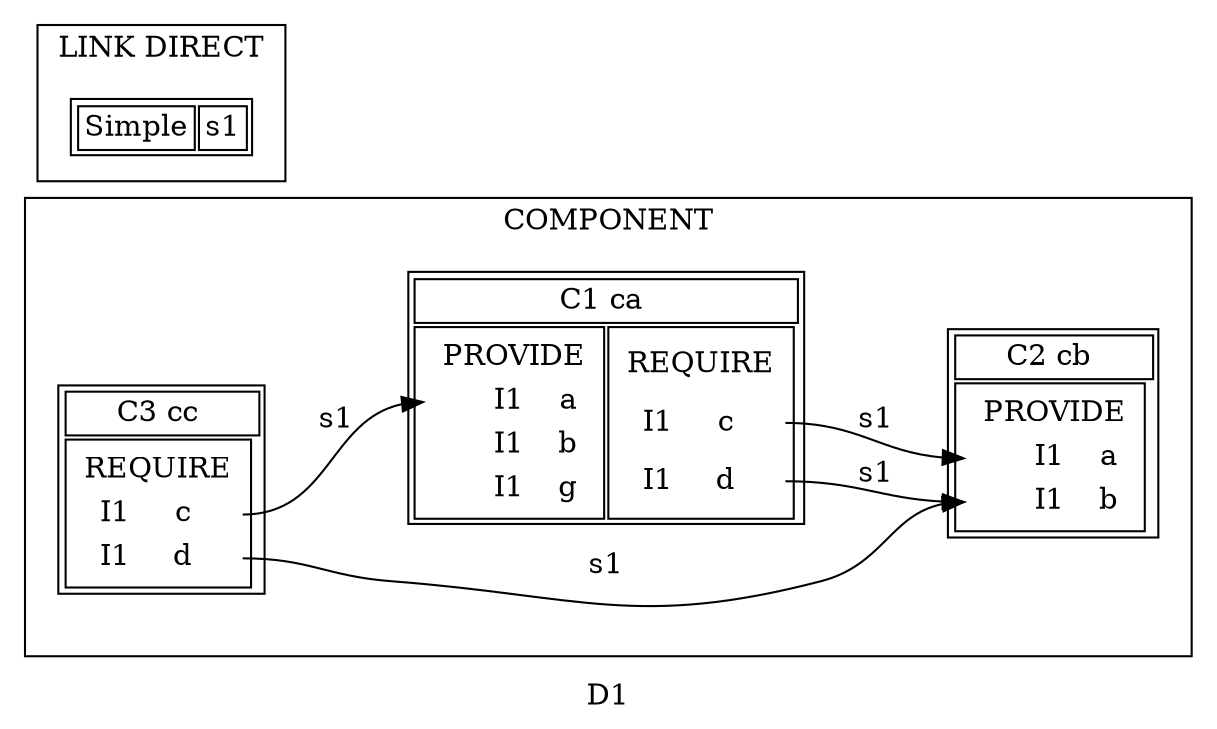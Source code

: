 digraph{

    label="D1"

    node [shape=plaintext];

    subgraph clusterCOMPONENT {
        label="COMPONENT";


ca [label=< <table>
  <tr>
  <td colspan="3" HREF="https://www.lapin.fr/C1">C1 ca </td>
  </tr>
  <tr>
  
    <td>
      <table BORDER="0">
        <tr>
          <td colspan="3"> PROVIDE</td>
        </tr>
        
        <tr>
          <td PORT="a"></td>
          <td HREF="https://www.lapin.fr/I1">I1</td>
          <td>a</td>
        </tr>
        
        <tr>
          <td PORT="b"></td>
          <td HREF="https://www.lapin.fr/I1">I1</td>
          <td>b</td>
        </tr>
        
        <tr>
          <td PORT="g"></td>
          <td HREF="https://www.lapin.fr/I1">I1</td>
          <td>g</td>
        </tr>
        

      </table>
      </td>
      
      
      
    <td>
    <table BORDER="0">

        <tr>
          <td colspan="3">REQUIRE</td>
        </tr>

        
        <tr>
        <td HREF="https://www.lapin.fr/I1">I1</td>
          <td>c</td>
          <td PORT="c"></td>
        </tr>
        
        <tr>
        <td HREF="https://www.lapin.fr/I1">I1</td>
          <td>d</td>
          <td PORT="d"></td>
        </tr>
        

      </table>
      </td>

  </tr>

</table> >];



cb [label=< <table>
  <tr>
  <td colspan="3" HREF="https://www.lapin.fr/C2">C2 cb </td>
  </tr>
  <tr>
  
    <td>
      <table BORDER="0">
        <tr>
          <td colspan="3"> PROVIDE</td>
        </tr>
        
        <tr>
          <td PORT="a"></td>
          <td HREF="https://www.lapin.fr/I1">I1</td>
          <td>a</td>
        </tr>
        
        <tr>
          <td PORT="b"></td>
          <td HREF="https://www.lapin.fr/I1">I1</td>
          <td>b</td>
        </tr>
        

      </table>
      </td>
      
      
      
  </tr>

</table> >];



cc [label=< <table>
  <tr>
  <td colspan="3" HREF="https://www.lapin.fr/C3">C3 cc </td>
  </tr>
  <tr>
  
      
      
    <td>
    <table BORDER="0">

        <tr>
          <td colspan="3">REQUIRE</td>
        </tr>

        
        <tr>
        <td HREF="https://www.lapin.fr/I1">I1</td>
          <td>c</td>
          <td PORT="c"></td>
        </tr>
        
        <tr>
        <td HREF="https://www.lapin.fr/I1">I1</td>
          <td>d</td>
          <td PORT="d"></td>
        </tr>
        

      </table>
      </td>

  </tr>

</table> >];


}

rankdir=LR;



subgraph clusterin {
    label="LINK IN";
    
    
    
}

subgraph clusterout {
    label="LINK OUT";
    
    
    
}

subgraph clusterdirect {
    label="LINK DIRECT";
    
    
    
    s1 [label=< <table>
    <tr>
        <td href="http://lapin.com/Simple">Simple</td>
        <td>s1</td>
    </tr>
    
</table> >]
    
    
    
}






cc:d:e -> cb:b:w [label="s1"];





ca:c:e -> cb:a:w [label="s1"];





ca:d:e -> cb:b:w [label="s1"];





cc:c:e -> ca:a:w [label="s1"];



}